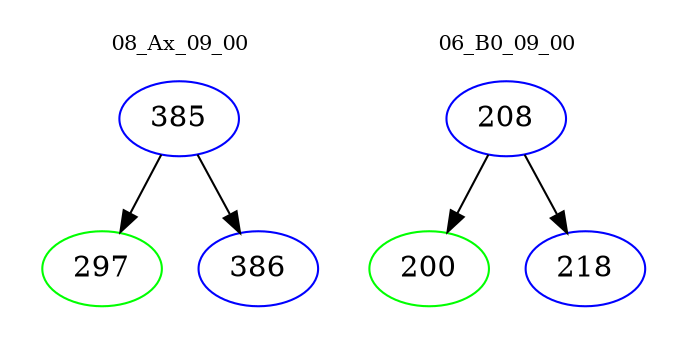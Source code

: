 digraph{
subgraph cluster_0 {
color = white
label = "08_Ax_09_00";
fontsize=10;
T0_385 [label="385", color="blue"]
T0_385 -> T0_297 [color="black"]
T0_297 [label="297", color="green"]
T0_385 -> T0_386 [color="black"]
T0_386 [label="386", color="blue"]
}
subgraph cluster_1 {
color = white
label = "06_B0_09_00";
fontsize=10;
T1_208 [label="208", color="blue"]
T1_208 -> T1_200 [color="black"]
T1_200 [label="200", color="green"]
T1_208 -> T1_218 [color="black"]
T1_218 [label="218", color="blue"]
}
}
